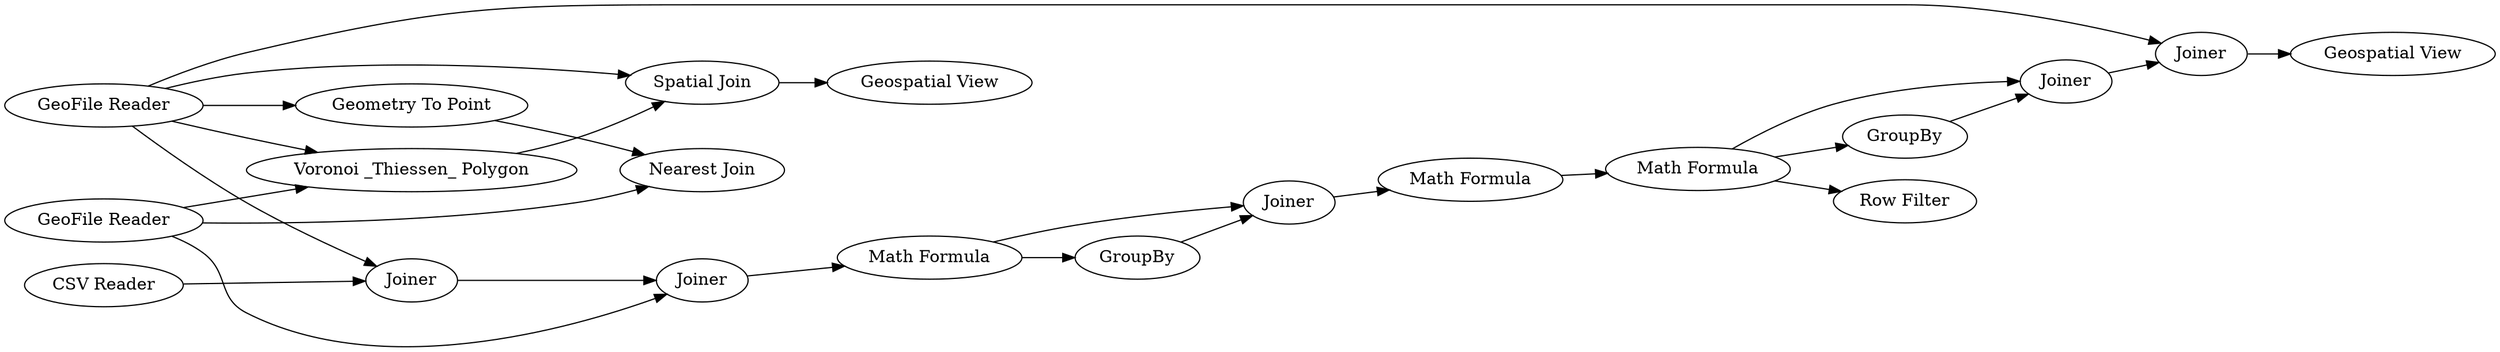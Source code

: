 digraph {
	"3753928795753347842_6" [label="Nearest Join"]
	"3753928795753347842_9" [label=Joiner]
	"3753928795753347842_15" [label="Math Formula"]
	"3753928795753347842_12" [label=GroupBy]
	"3753928795753347842_5" [label="Geospatial View"]
	"3753928795753347842_3" [label="Voronoi _Thiessen_ Polygon"]
	"3753928795753347842_19" [label="Row Filter"]
	"3753928795753347842_21" [label="Geometry To Point"]
	"3753928795753347842_20" [label="Geospatial View"]
	"3753928795753347842_13" [label=Joiner]
	"3753928795753347842_1" [label="GeoFile Reader"]
	"3753928795753347842_11" [label="Math Formula"]
	"3753928795753347842_8" [label="CSV Reader"]
	"3753928795753347842_17" [label=Joiner]
	"3753928795753347842_14" [label="Math Formula"]
	"3753928795753347842_10" [label=Joiner]
	"3753928795753347842_18" [label=Joiner]
	"3753928795753347842_2" [label="GeoFile Reader"]
	"3753928795753347842_16" [label=GroupBy]
	"3753928795753347842_4" [label="Spatial Join"]
	"3753928795753347842_12" -> "3753928795753347842_13"
	"3753928795753347842_21" -> "3753928795753347842_6"
	"3753928795753347842_3" -> "3753928795753347842_4"
	"3753928795753347842_2" -> "3753928795753347842_3"
	"3753928795753347842_11" -> "3753928795753347842_12"
	"3753928795753347842_10" -> "3753928795753347842_11"
	"3753928795753347842_16" -> "3753928795753347842_17"
	"3753928795753347842_9" -> "3753928795753347842_10"
	"3753928795753347842_2" -> "3753928795753347842_18"
	"3753928795753347842_11" -> "3753928795753347842_13"
	"3753928795753347842_15" -> "3753928795753347842_16"
	"3753928795753347842_15" -> "3753928795753347842_19"
	"3753928795753347842_13" -> "3753928795753347842_14"
	"3753928795753347842_2" -> "3753928795753347842_21"
	"3753928795753347842_8" -> "3753928795753347842_9"
	"3753928795753347842_1" -> "3753928795753347842_3"
	"3753928795753347842_1" -> "3753928795753347842_6"
	"3753928795753347842_2" -> "3753928795753347842_4"
	"3753928795753347842_14" -> "3753928795753347842_15"
	"3753928795753347842_4" -> "3753928795753347842_5"
	"3753928795753347842_17" -> "3753928795753347842_18"
	"3753928795753347842_1" -> "3753928795753347842_10"
	"3753928795753347842_2" -> "3753928795753347842_9"
	"3753928795753347842_18" -> "3753928795753347842_20"
	"3753928795753347842_15" -> "3753928795753347842_17"
	rankdir=LR
}
